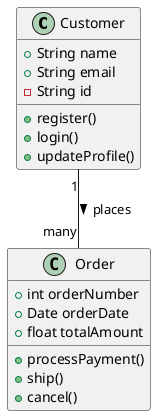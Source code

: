@startuml Basic Class Diagram

class Customer {
  +String name
  +String email
  -String id
  +register()
  +login()
  +updateProfile()
}

class Order {
  +int orderNumber
  +Date orderDate
  +float totalAmount
  +processPayment()
  +ship()
  +cancel()
}

Customer "1" -- "many" Order : places >
@enduml